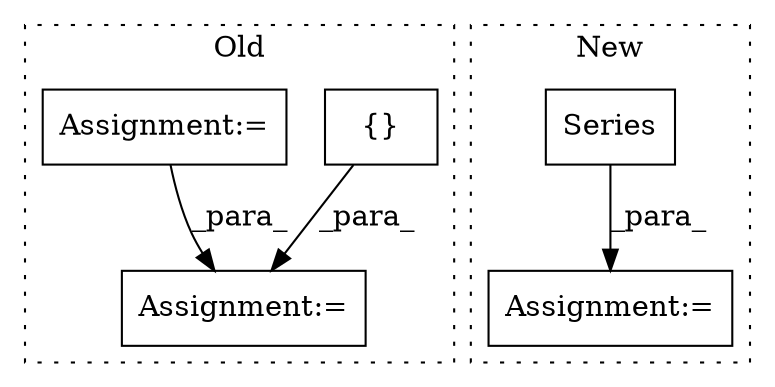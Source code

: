 digraph G {
subgraph cluster0 {
1 [label="{}" a="4" s="2409,2417" l="1,1" shape="box"];
3 [label="Assignment:=" a="7" s="2511" l="1" shape="box"];
5 [label="Assignment:=" a="7" s="2297" l="1" shape="box"];
label = "Old";
style="dotted";
}
subgraph cluster1 {
2 [label="Series" a="32" s="2233,2288" l="7,1" shape="box"];
4 [label="Assignment:=" a="7" s="3852" l="1" shape="box"];
label = "New";
style="dotted";
}
1 -> 3 [label="_para_"];
2 -> 4 [label="_para_"];
5 -> 3 [label="_para_"];
}